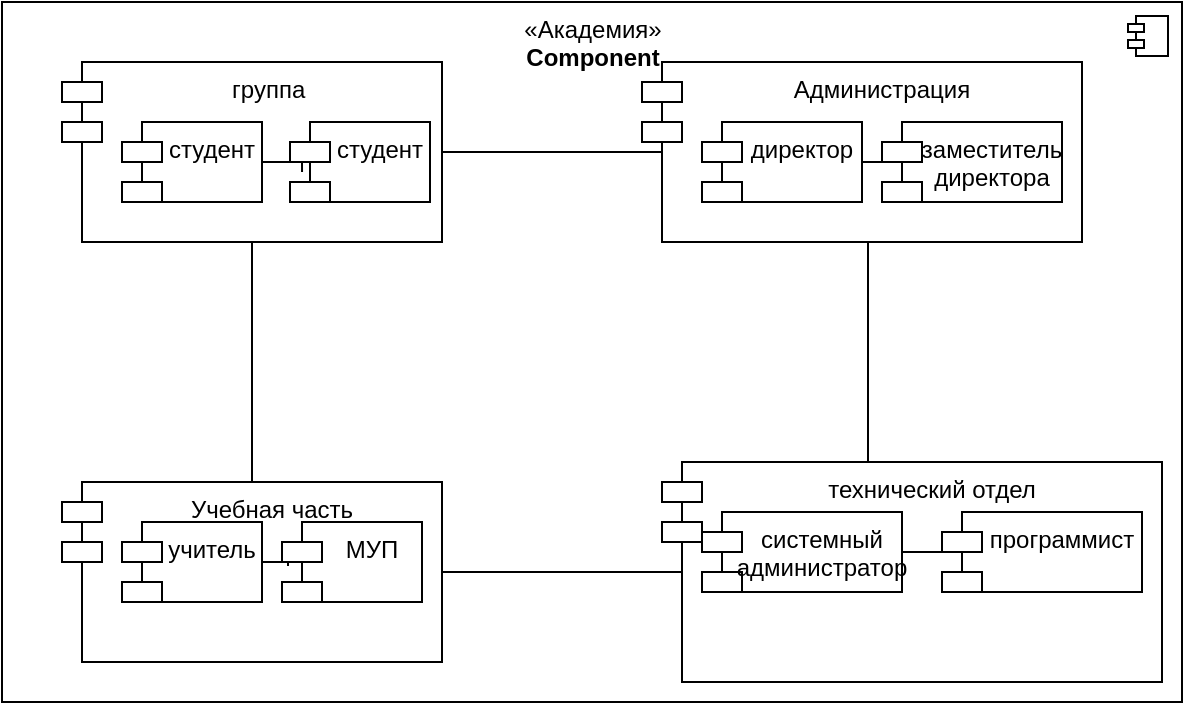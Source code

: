 <mxfile version="20.8.10" type="github">
  <diagram id="kFjjqIVFmXUxEiAX6QHJ" name="Страница 1">
    <mxGraphModel dx="880" dy="452" grid="1" gridSize="10" guides="1" tooltips="1" connect="1" arrows="1" fold="1" page="1" pageScale="1" pageWidth="827" pageHeight="1169" math="0" shadow="0">
      <root>
        <mxCell id="0" />
        <mxCell id="1" parent="0" />
        <mxCell id="zDNTJMhs5QdUefe3Nwv2-1" value="«Академия»&lt;br&gt;&lt;b style=&quot;&quot;&gt;Component&lt;/b&gt;" style="html=1;dropTarget=0;verticalAlign=top;" vertex="1" parent="1">
          <mxGeometry x="200" y="200" width="590" height="350" as="geometry" />
        </mxCell>
        <mxCell id="zDNTJMhs5QdUefe3Nwv2-2" value="" style="shape=module;jettyWidth=8;jettyHeight=4;" vertex="1" parent="zDNTJMhs5QdUefe3Nwv2-1">
          <mxGeometry x="1" width="20" height="20" relative="1" as="geometry">
            <mxPoint x="-27" y="7" as="offset" />
          </mxGeometry>
        </mxCell>
        <mxCell id="zDNTJMhs5QdUefe3Nwv2-6" style="edgeStyle=orthogonalEdgeStyle;rounded=0;orthogonalLoop=1;jettySize=auto;html=1;exitX=1;exitY=0.5;exitDx=0;exitDy=0;entryX=0;entryY=0.5;entryDx=10;entryDy=0;entryPerimeter=0;endArrow=none;endFill=0;" edge="1" parent="1" source="zDNTJMhs5QdUefe3Nwv2-4" target="zDNTJMhs5QdUefe3Nwv2-5">
          <mxGeometry relative="1" as="geometry" />
        </mxCell>
        <mxCell id="zDNTJMhs5QdUefe3Nwv2-14" style="edgeStyle=orthogonalEdgeStyle;rounded=0;orthogonalLoop=1;jettySize=auto;html=1;exitX=0.5;exitY=1;exitDx=0;exitDy=0;entryX=0;entryY=0.75;entryDx=10;entryDy=0;entryPerimeter=0;endArrow=none;endFill=0;" edge="1" parent="1" source="zDNTJMhs5QdUefe3Nwv2-4" target="zDNTJMhs5QdUefe3Nwv2-10">
          <mxGeometry relative="1" as="geometry">
            <Array as="points">
              <mxPoint x="325" y="490" />
              <mxPoint x="395" y="490" />
            </Array>
          </mxGeometry>
        </mxCell>
        <mxCell id="zDNTJMhs5QdUefe3Nwv2-4" value="группа " style="shape=module;align=left;spacingLeft=20;align=center;verticalAlign=top;" vertex="1" parent="1">
          <mxGeometry x="230" y="230" width="190" height="90" as="geometry" />
        </mxCell>
        <mxCell id="zDNTJMhs5QdUefe3Nwv2-11" style="edgeStyle=orthogonalEdgeStyle;rounded=0;orthogonalLoop=1;jettySize=auto;html=1;exitX=0.5;exitY=1;exitDx=0;exitDy=0;entryX=0.404;entryY=0;entryDx=0;entryDy=0;endArrow=none;endFill=0;entryPerimeter=0;" edge="1" parent="1" source="zDNTJMhs5QdUefe3Nwv2-5" target="zDNTJMhs5QdUefe3Nwv2-18">
          <mxGeometry relative="1" as="geometry">
            <Array as="points">
              <mxPoint x="633" y="320" />
              <mxPoint x="633" y="430" />
            </Array>
          </mxGeometry>
        </mxCell>
        <mxCell id="zDNTJMhs5QdUefe3Nwv2-5" value="Администрация" style="shape=module;align=left;spacingLeft=20;align=center;verticalAlign=top;" vertex="1" parent="1">
          <mxGeometry x="520" y="230" width="220" height="90" as="geometry" />
        </mxCell>
        <mxCell id="zDNTJMhs5QdUefe3Nwv2-9" style="edgeStyle=orthogonalEdgeStyle;rounded=0;orthogonalLoop=1;jettySize=auto;html=1;exitX=1;exitY=0.5;exitDx=0;exitDy=0;entryX=0.086;entryY=0.625;entryDx=0;entryDy=0;entryPerimeter=0;endArrow=none;endFill=0;" edge="1" parent="1" source="zDNTJMhs5QdUefe3Nwv2-7" target="zDNTJMhs5QdUefe3Nwv2-8">
          <mxGeometry relative="1" as="geometry" />
        </mxCell>
        <mxCell id="zDNTJMhs5QdUefe3Nwv2-7" value="студент" style="shape=module;align=left;spacingLeft=20;align=center;verticalAlign=top;" vertex="1" parent="1">
          <mxGeometry x="260" y="260" width="70" height="40" as="geometry" />
        </mxCell>
        <mxCell id="zDNTJMhs5QdUefe3Nwv2-8" value="студент" style="shape=module;align=left;spacingLeft=20;align=center;verticalAlign=top;" vertex="1" parent="1">
          <mxGeometry x="344" y="260" width="70" height="40" as="geometry" />
        </mxCell>
        <mxCell id="zDNTJMhs5QdUefe3Nwv2-10" value="Учебная часть" style="shape=module;align=left;spacingLeft=20;align=center;verticalAlign=top;" vertex="1" parent="1">
          <mxGeometry x="230" y="440" width="190" height="90" as="geometry" />
        </mxCell>
        <mxCell id="zDNTJMhs5QdUefe3Nwv2-17" style="edgeStyle=orthogonalEdgeStyle;rounded=0;orthogonalLoop=1;jettySize=auto;html=1;exitX=1;exitY=0.5;exitDx=0;exitDy=0;entryX=0.144;entryY=0.5;entryDx=0;entryDy=0;entryPerimeter=0;endArrow=none;endFill=0;" edge="1" parent="1" source="zDNTJMhs5QdUefe3Nwv2-15" target="zDNTJMhs5QdUefe3Nwv2-16">
          <mxGeometry relative="1" as="geometry" />
        </mxCell>
        <mxCell id="zDNTJMhs5QdUefe3Nwv2-15" value="директор" style="shape=module;align=left;spacingLeft=20;align=center;verticalAlign=top;" vertex="1" parent="1">
          <mxGeometry x="550" y="260" width="80" height="40" as="geometry" />
        </mxCell>
        <mxCell id="zDNTJMhs5QdUefe3Nwv2-16" value="заместитель&#xa;директора" style="shape=module;align=left;spacingLeft=20;align=center;verticalAlign=top;" vertex="1" parent="1">
          <mxGeometry x="640" y="260" width="90" height="40" as="geometry" />
        </mxCell>
        <mxCell id="zDNTJMhs5QdUefe3Nwv2-25" style="edgeStyle=orthogonalEdgeStyle;rounded=0;orthogonalLoop=1;jettySize=auto;html=1;exitX=0;exitY=0.5;exitDx=10;exitDy=0;exitPerimeter=0;endArrow=none;endFill=0;" edge="1" parent="1" source="zDNTJMhs5QdUefe3Nwv2-18" target="zDNTJMhs5QdUefe3Nwv2-10">
          <mxGeometry relative="1" as="geometry" />
        </mxCell>
        <mxCell id="zDNTJMhs5QdUefe3Nwv2-18" value="технический отдел" style="shape=module;align=left;spacingLeft=20;align=center;verticalAlign=top;" vertex="1" parent="1">
          <mxGeometry x="530" y="430" width="250" height="110" as="geometry" />
        </mxCell>
        <mxCell id="zDNTJMhs5QdUefe3Nwv2-21" style="edgeStyle=orthogonalEdgeStyle;rounded=0;orthogonalLoop=1;jettySize=auto;html=1;exitX=1;exitY=0.5;exitDx=0;exitDy=0;entryX=0.043;entryY=0.55;entryDx=0;entryDy=0;entryPerimeter=0;endArrow=none;endFill=0;" edge="1" parent="1" source="zDNTJMhs5QdUefe3Nwv2-19" target="zDNTJMhs5QdUefe3Nwv2-20">
          <mxGeometry relative="1" as="geometry" />
        </mxCell>
        <mxCell id="zDNTJMhs5QdUefe3Nwv2-19" value="учитель" style="shape=module;align=left;spacingLeft=20;align=center;verticalAlign=top;" vertex="1" parent="1">
          <mxGeometry x="260" y="460" width="70" height="40" as="geometry" />
        </mxCell>
        <mxCell id="zDNTJMhs5QdUefe3Nwv2-20" value="МУП" style="shape=module;align=left;spacingLeft=20;align=center;verticalAlign=top;" vertex="1" parent="1">
          <mxGeometry x="340" y="460" width="70" height="40" as="geometry" />
        </mxCell>
        <mxCell id="zDNTJMhs5QdUefe3Nwv2-24" style="edgeStyle=orthogonalEdgeStyle;rounded=0;orthogonalLoop=1;jettySize=auto;html=1;exitX=1;exitY=0.5;exitDx=0;exitDy=0;entryX=0;entryY=0;entryDx=0;entryDy=15;entryPerimeter=0;endArrow=none;endFill=0;" edge="1" parent="1" source="zDNTJMhs5QdUefe3Nwv2-22" target="zDNTJMhs5QdUefe3Nwv2-23">
          <mxGeometry relative="1" as="geometry" />
        </mxCell>
        <mxCell id="zDNTJMhs5QdUefe3Nwv2-22" value="системный&#xa;администратор" style="shape=module;align=left;spacingLeft=20;align=center;verticalAlign=top;" vertex="1" parent="1">
          <mxGeometry x="550" y="455" width="100" height="40" as="geometry" />
        </mxCell>
        <mxCell id="zDNTJMhs5QdUefe3Nwv2-23" value="программист" style="shape=module;align=left;spacingLeft=20;align=center;verticalAlign=top;" vertex="1" parent="1">
          <mxGeometry x="670" y="455" width="100" height="40" as="geometry" />
        </mxCell>
      </root>
    </mxGraphModel>
  </diagram>
</mxfile>
